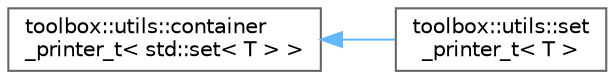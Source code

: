 digraph "Graphical Class Hierarchy"
{
 // LATEX_PDF_SIZE
  bgcolor="transparent";
  edge [fontname=Helvetica,fontsize=10,labelfontname=Helvetica,labelfontsize=10];
  node [fontname=Helvetica,fontsize=10,shape=box,height=0.2,width=0.4];
  rankdir="LR";
  Node0 [id="Node000000",label="toolbox::utils::container\l_printer_t\< std::set\< T \> \>",height=0.2,width=0.4,color="grey40", fillcolor="white", style="filled",URL="$classtoolbox_1_1utils_1_1container__printer__t.html",tooltip=" "];
  Node0 -> Node1 [id="edge112_Node000000_Node000001",dir="back",color="steelblue1",style="solid",tooltip=" "];
  Node1 [id="Node000001",label="toolbox::utils::set\l_printer_t\< T \>",height=0.2,width=0.4,color="grey40", fillcolor="white", style="filled",URL="$classtoolbox_1_1utils_1_1set__printer__t.html",tooltip="Set 打印器/Set printer."];
}
